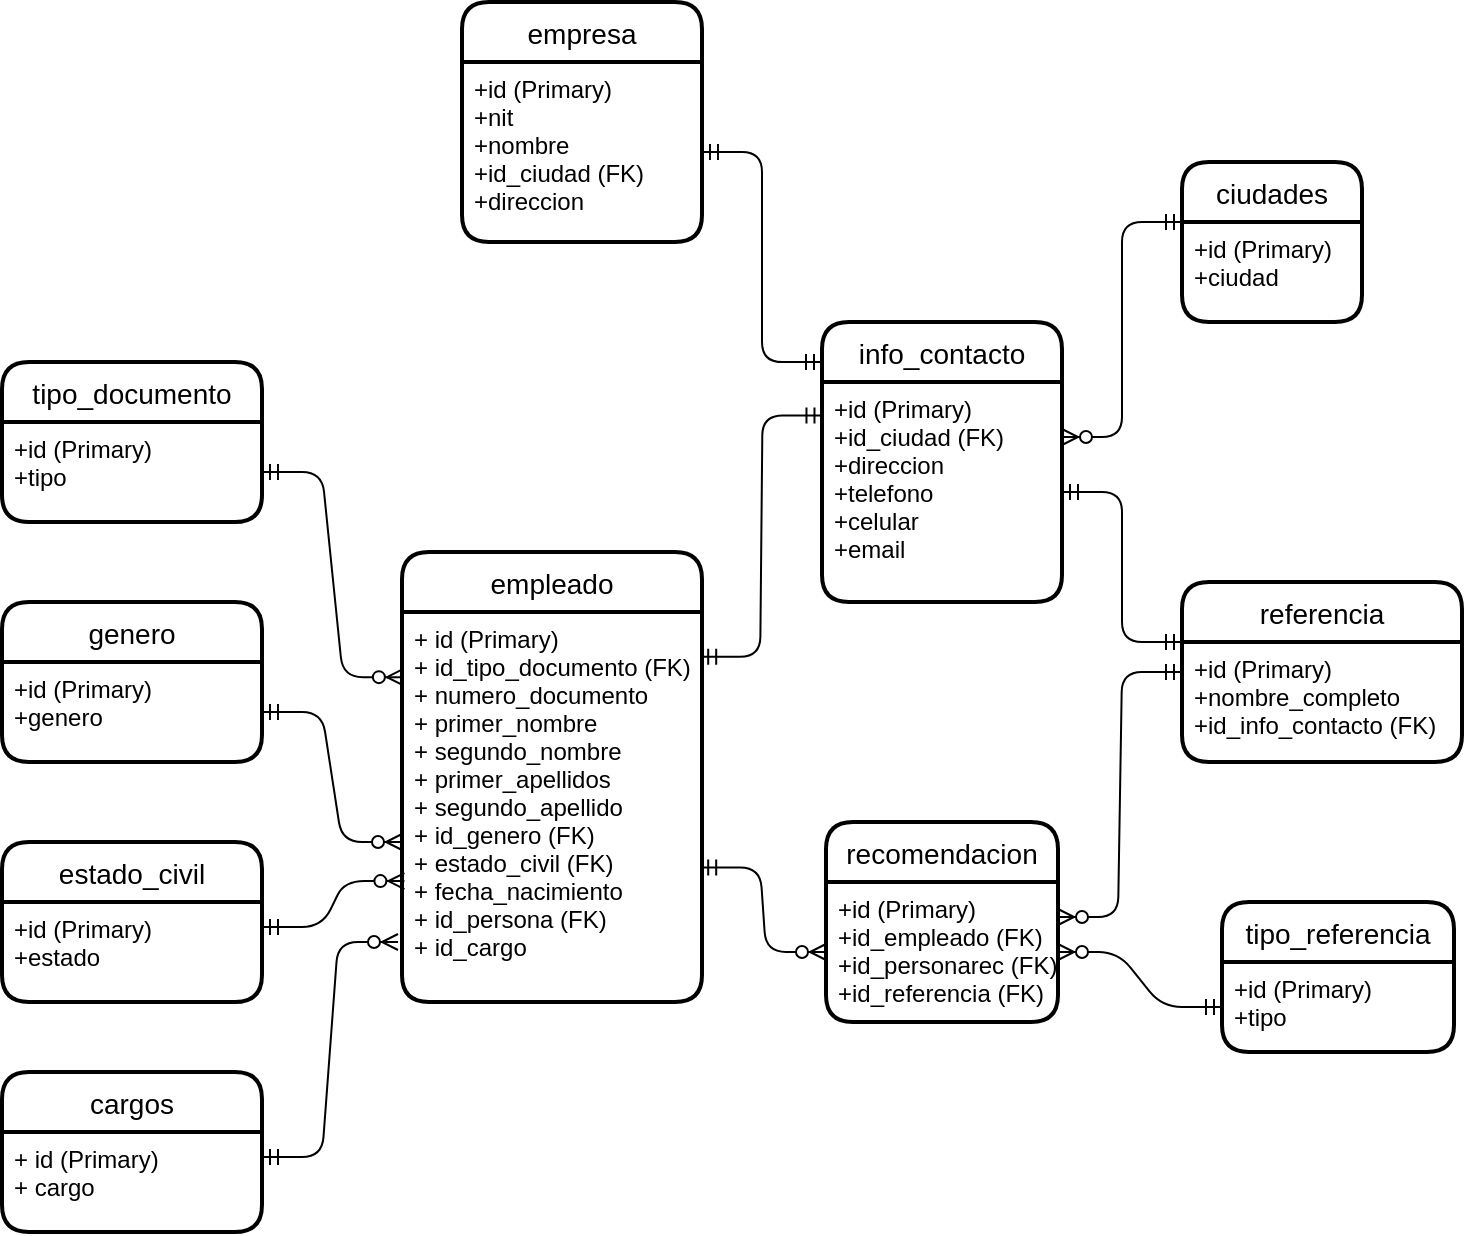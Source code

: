<mxfile version="14.9.3" type="google"><diagram id="mXrS1bWBonxSjBd5YaG2" name="Page-1"><mxGraphModel dx="1482" dy="662" grid="1" gridSize="10" guides="1" tooltips="1" connect="1" arrows="1" fold="1" page="1" pageScale="1" pageWidth="827" pageHeight="1169" math="0" shadow="0"><root><mxCell id="0"/><mxCell id="1" parent="0"/><mxCell id="XEVsGi7ddhpexTijTXXy-1" value="info_contacto" style="swimlane;childLayout=stackLayout;horizontal=1;startSize=30;horizontalStack=0;rounded=1;fontSize=14;fontStyle=0;strokeWidth=2;resizeParent=0;resizeLast=1;shadow=0;dashed=0;align=center;" parent="1" vertex="1"><mxGeometry x="440" y="210" width="120" height="140" as="geometry"/></mxCell><mxCell id="XEVsGi7ddhpexTijTXXy-2" value="+id (Primary)&#10;+id_ciudad (FK)&#10;+direccion&#10;+telefono&#10;+celular&#10;+email" style="align=left;strokeColor=none;fillColor=none;spacingLeft=4;fontSize=12;verticalAlign=top;resizable=0;rotatable=0;part=1;" parent="XEVsGi7ddhpexTijTXXy-1" vertex="1"><mxGeometry y="30" width="120" height="110" as="geometry"/></mxCell><mxCell id="XEVsGi7ddhpexTijTXXy-3" value="empleado" style="swimlane;childLayout=stackLayout;horizontal=1;startSize=30;horizontalStack=0;rounded=1;fontSize=14;fontStyle=0;strokeWidth=2;resizeParent=0;resizeLast=1;shadow=0;dashed=0;align=center;" parent="1" vertex="1"><mxGeometry x="230" y="325" width="150" height="225" as="geometry"/></mxCell><mxCell id="XEVsGi7ddhpexTijTXXy-4" value="+ id (Primary)&#10;+ id_tipo_documento (FK)&#10;+ numero_documento&#10;+ primer_nombre&#10;+ segundo_nombre&#10;+ primer_apellidos&#10;+ segundo_apellido&#10;+ id_genero (FK)&#10;+ estado_civil (FK)&#10;+ fecha_nacimiento&#10;+ id_persona (FK)&#10;+ id_cargo&#10;" style="align=left;strokeColor=none;fillColor=none;spacingLeft=4;fontSize=12;verticalAlign=top;resizable=0;rotatable=0;part=1;" parent="XEVsGi7ddhpexTijTXXy-3" vertex="1"><mxGeometry y="30" width="150" height="195" as="geometry"/></mxCell><mxCell id="XEVsGi7ddhpexTijTXXy-5" value="referencia" style="swimlane;childLayout=stackLayout;horizontal=1;startSize=30;horizontalStack=0;rounded=1;fontSize=14;fontStyle=0;strokeWidth=2;resizeParent=0;resizeLast=1;shadow=0;dashed=0;align=center;" parent="1" vertex="1"><mxGeometry x="620" y="340" width="140" height="90" as="geometry"/></mxCell><mxCell id="XEVsGi7ddhpexTijTXXy-6" value="+id (Primary)&#10;+nombre_completo&#10;+id_info_contacto (FK)" style="align=left;strokeColor=none;fillColor=none;spacingLeft=4;fontSize=12;verticalAlign=top;resizable=0;rotatable=0;part=1;" parent="XEVsGi7ddhpexTijTXXy-5" vertex="1"><mxGeometry y="30" width="140" height="60" as="geometry"/></mxCell><mxCell id="XEVsGi7ddhpexTijTXXy-10" value="recomendacion" style="swimlane;childLayout=stackLayout;horizontal=1;startSize=30;horizontalStack=0;rounded=1;fontSize=14;fontStyle=0;strokeWidth=2;resizeParent=0;resizeLast=1;shadow=0;dashed=0;align=center;" parent="1" vertex="1"><mxGeometry x="442" y="460" width="116" height="100" as="geometry"/></mxCell><mxCell id="XEVsGi7ddhpexTijTXXy-11" value="+id (Primary)&#10;+id_empleado (FK)&#10;+id_personarec (FK)&#10;+id_referencia (FK)" style="align=left;strokeColor=none;fillColor=none;spacingLeft=4;fontSize=12;verticalAlign=top;resizable=0;rotatable=0;part=1;" parent="XEVsGi7ddhpexTijTXXy-10" vertex="1"><mxGeometry y="30" width="116" height="70" as="geometry"/></mxCell><mxCell id="wrd1lslm12GH9nAupnZs-3" value="tipo_documento" style="swimlane;childLayout=stackLayout;horizontal=1;startSize=30;horizontalStack=0;rounded=1;fontSize=14;fontStyle=0;strokeWidth=2;resizeParent=0;resizeLast=1;shadow=0;dashed=0;align=center;" parent="1" vertex="1"><mxGeometry x="30" y="230" width="130" height="80" as="geometry"/></mxCell><mxCell id="wrd1lslm12GH9nAupnZs-4" value="+id (Primary)&#10;+tipo" style="align=left;strokeColor=none;fillColor=none;spacingLeft=4;fontSize=12;verticalAlign=top;resizable=0;rotatable=0;part=1;" parent="wrd1lslm12GH9nAupnZs-3" vertex="1"><mxGeometry y="30" width="130" height="50" as="geometry"/></mxCell><mxCell id="wrd1lslm12GH9nAupnZs-13" value="tipo_referencia" style="swimlane;childLayout=stackLayout;horizontal=1;startSize=30;horizontalStack=0;rounded=1;fontSize=14;fontStyle=0;strokeWidth=2;resizeParent=0;resizeLast=1;shadow=0;dashed=0;align=center;" parent="1" vertex="1"><mxGeometry x="640" y="500" width="116" height="75" as="geometry"/></mxCell><mxCell id="wrd1lslm12GH9nAupnZs-14" value="+id (Primary)&#10;+tipo" style="align=left;strokeColor=none;fillColor=none;spacingLeft=4;fontSize=12;verticalAlign=top;resizable=0;rotatable=0;part=1;" parent="wrd1lslm12GH9nAupnZs-13" vertex="1"><mxGeometry y="30" width="116" height="45" as="geometry"/></mxCell><mxCell id="wrd1lslm12GH9nAupnZs-18" value="ciudades" style="swimlane;childLayout=stackLayout;horizontal=1;startSize=30;horizontalStack=0;rounded=1;fontSize=14;fontStyle=0;strokeWidth=2;resizeParent=0;resizeLast=1;shadow=0;dashed=0;align=center;" parent="1" vertex="1"><mxGeometry x="620" y="130" width="90" height="80" as="geometry"/></mxCell><mxCell id="wrd1lslm12GH9nAupnZs-19" value="+id (Primary)&#10;+ciudad" style="align=left;strokeColor=none;fillColor=none;spacingLeft=4;fontSize=12;verticalAlign=top;resizable=0;rotatable=0;part=1;" parent="wrd1lslm12GH9nAupnZs-18" vertex="1"><mxGeometry y="30" width="90" height="50" as="geometry"/></mxCell><mxCell id="wrd1lslm12GH9nAupnZs-21" value="estado_civil" style="swimlane;childLayout=stackLayout;horizontal=1;startSize=30;horizontalStack=0;rounded=1;fontSize=14;fontStyle=0;strokeWidth=2;resizeParent=0;resizeLast=1;shadow=0;dashed=0;align=center;" parent="1" vertex="1"><mxGeometry x="30" y="470" width="130" height="80" as="geometry"/></mxCell><mxCell id="wrd1lslm12GH9nAupnZs-22" value="+id (Primary)&#10;+estado" style="align=left;strokeColor=none;fillColor=none;spacingLeft=4;fontSize=12;verticalAlign=top;resizable=0;rotatable=0;part=1;" parent="wrd1lslm12GH9nAupnZs-21" vertex="1"><mxGeometry y="30" width="130" height="50" as="geometry"/></mxCell><mxCell id="wrd1lslm12GH9nAupnZs-24" value="genero" style="swimlane;childLayout=stackLayout;horizontal=1;startSize=30;horizontalStack=0;rounded=1;fontSize=14;fontStyle=0;strokeWidth=2;resizeParent=0;resizeLast=1;shadow=0;dashed=0;align=center;" parent="1" vertex="1"><mxGeometry x="30" y="350" width="130" height="80" as="geometry"/></mxCell><mxCell id="wrd1lslm12GH9nAupnZs-25" value="+id (Primary)&#10;+genero" style="align=left;strokeColor=none;fillColor=none;spacingLeft=4;fontSize=12;verticalAlign=top;resizable=0;rotatable=0;part=1;" parent="wrd1lslm12GH9nAupnZs-24" vertex="1"><mxGeometry y="30" width="130" height="50" as="geometry"/></mxCell><mxCell id="wrd1lslm12GH9nAupnZs-34" value="empresa" style="swimlane;childLayout=stackLayout;horizontal=1;startSize=30;horizontalStack=0;rounded=1;fontSize=14;fontStyle=0;strokeWidth=2;resizeParent=0;resizeLast=1;shadow=0;dashed=0;align=center;" parent="1" vertex="1"><mxGeometry x="260" y="50" width="120" height="120" as="geometry"/></mxCell><mxCell id="wrd1lslm12GH9nAupnZs-35" value="+id (Primary)&#10;+nit&#10;+nombre&#10;+id_ciudad (FK)&#10;+direccion" style="align=left;strokeColor=none;fillColor=none;spacingLeft=4;fontSize=12;verticalAlign=top;resizable=0;rotatable=0;part=1;" parent="wrd1lslm12GH9nAupnZs-34" vertex="1"><mxGeometry y="30" width="120" height="90" as="geometry"/></mxCell><mxCell id="wrd1lslm12GH9nAupnZs-39" value="" style="edgeStyle=entityRelationEdgeStyle;fontSize=12;html=1;endArrow=ERzeroToMany;startArrow=ERmandOne;exitX=1;exitY=0.5;exitDx=0;exitDy=0;entryX=0.003;entryY=0.167;entryDx=0;entryDy=0;entryPerimeter=0;" parent="1" source="wrd1lslm12GH9nAupnZs-4" target="XEVsGi7ddhpexTijTXXy-4" edge="1"><mxGeometry width="100" height="100" relative="1" as="geometry"><mxPoint x="170" y="290" as="sourcePoint"/><mxPoint x="490" y="290" as="targetPoint"/></mxGeometry></mxCell><mxCell id="wrd1lslm12GH9nAupnZs-43" value="" style="edgeStyle=entityRelationEdgeStyle;fontSize=12;html=1;endArrow=ERmandOne;startArrow=ERmandOne;exitX=0.994;exitY=0.115;exitDx=0;exitDy=0;exitPerimeter=0;entryX=0.002;entryY=0.152;entryDx=0;entryDy=0;entryPerimeter=0;" parent="1" source="XEVsGi7ddhpexTijTXXy-4" target="XEVsGi7ddhpexTijTXXy-2" edge="1"><mxGeometry width="100" height="100" relative="1" as="geometry"><mxPoint x="390" y="390" as="sourcePoint"/><mxPoint x="490" y="290" as="targetPoint"/></mxGeometry></mxCell><mxCell id="wrd1lslm12GH9nAupnZs-45" value="" style="edgeStyle=entityRelationEdgeStyle;fontSize=12;html=1;endArrow=ERzeroToMany;startArrow=ERmandOne;exitX=0;exitY=0.5;exitDx=0;exitDy=0;entryX=1;entryY=0.5;entryDx=0;entryDy=0;" parent="1" source="wrd1lslm12GH9nAupnZs-14" target="XEVsGi7ddhpexTijTXXy-11" edge="1"><mxGeometry width="100" height="100" relative="1" as="geometry"><mxPoint x="390" y="390" as="sourcePoint"/><mxPoint x="490" y="290" as="targetPoint"/></mxGeometry></mxCell><mxCell id="wrd1lslm12GH9nAupnZs-46" value="" style="edgeStyle=entityRelationEdgeStyle;fontSize=12;html=1;endArrow=ERzeroToMany;startArrow=ERmandOne;exitX=1;exitY=0.5;exitDx=0;exitDy=0;" parent="1" source="wrd1lslm12GH9nAupnZs-25" edge="1"><mxGeometry width="100" height="100" relative="1" as="geometry"><mxPoint x="390" y="390" as="sourcePoint"/><mxPoint x="230" y="470" as="targetPoint"/></mxGeometry></mxCell><mxCell id="wrd1lslm12GH9nAupnZs-47" value="" style="edgeStyle=entityRelationEdgeStyle;fontSize=12;html=1;endArrow=ERzeroToMany;startArrow=ERmandOne;exitX=1;exitY=0.25;exitDx=0;exitDy=0;entryX=0.008;entryY=0.69;entryDx=0;entryDy=0;entryPerimeter=0;" parent="1" source="wrd1lslm12GH9nAupnZs-22" target="XEVsGi7ddhpexTijTXXy-4" edge="1"><mxGeometry width="100" height="100" relative="1" as="geometry"><mxPoint x="390" y="390" as="sourcePoint"/><mxPoint x="490" y="290" as="targetPoint"/></mxGeometry></mxCell><mxCell id="wrd1lslm12GH9nAupnZs-48" value="" style="edgeStyle=entityRelationEdgeStyle;fontSize=12;html=1;endArrow=ERzeroToMany;startArrow=ERmandOne;exitX=0.994;exitY=0.655;exitDx=0;exitDy=0;exitPerimeter=0;" parent="1" source="XEVsGi7ddhpexTijTXXy-4" target="XEVsGi7ddhpexTijTXXy-11" edge="1"><mxGeometry width="100" height="100" relative="1" as="geometry"><mxPoint x="390" y="390" as="sourcePoint"/><mxPoint x="490" y="290" as="targetPoint"/></mxGeometry></mxCell><mxCell id="wrd1lslm12GH9nAupnZs-49" value="" style="edgeStyle=entityRelationEdgeStyle;fontSize=12;html=1;endArrow=ERzeroToMany;startArrow=ERmandOne;entryX=1;entryY=0.25;entryDx=0;entryDy=0;exitX=0;exitY=0.25;exitDx=0;exitDy=0;" parent="1" source="XEVsGi7ddhpexTijTXXy-6" target="XEVsGi7ddhpexTijTXXy-11" edge="1"><mxGeometry width="100" height="100" relative="1" as="geometry"><mxPoint x="520" y="400" as="sourcePoint"/><mxPoint x="490" y="290" as="targetPoint"/></mxGeometry></mxCell><mxCell id="wrd1lslm12GH9nAupnZs-51" value="" style="edgeStyle=entityRelationEdgeStyle;fontSize=12;html=1;endArrow=ERmandOne;startArrow=ERmandOne;entryX=0;entryY=0;entryDx=0;entryDy=0;" parent="1" source="XEVsGi7ddhpexTijTXXy-2" target="XEVsGi7ddhpexTijTXXy-6" edge="1"><mxGeometry width="100" height="100" relative="1" as="geometry"><mxPoint x="390" y="390" as="sourcePoint"/><mxPoint x="490" y="290" as="targetPoint"/></mxGeometry></mxCell><mxCell id="yHK85Ws2y-J7-4ml9wQn-3" value="" style="edgeStyle=entityRelationEdgeStyle;fontSize=12;html=1;endArrow=ERmandOne;startArrow=ERmandOne;exitX=1;exitY=0.5;exitDx=0;exitDy=0;" edge="1" parent="1" source="wrd1lslm12GH9nAupnZs-35"><mxGeometry width="100" height="100" relative="1" as="geometry"><mxPoint x="389.1" y="385.125" as="sourcePoint"/><mxPoint x="440" y="230" as="targetPoint"/></mxGeometry></mxCell><mxCell id="yHK85Ws2y-J7-4ml9wQn-4" value="" style="edgeStyle=entityRelationEdgeStyle;fontSize=12;html=1;endArrow=ERzeroToMany;startArrow=ERmandOne;exitX=0;exitY=0;exitDx=0;exitDy=0;entryX=1;entryY=0.25;entryDx=0;entryDy=0;" edge="1" parent="1" source="wrd1lslm12GH9nAupnZs-19" target="XEVsGi7ddhpexTijTXXy-2"><mxGeometry width="100" height="100" relative="1" as="geometry"><mxPoint x="600" y="140" as="sourcePoint"/><mxPoint x="620" y="250" as="targetPoint"/></mxGeometry></mxCell><mxCell id="yHK85Ws2y-J7-4ml9wQn-7" value="cargos" style="swimlane;childLayout=stackLayout;horizontal=1;startSize=30;horizontalStack=0;rounded=1;fontSize=14;fontStyle=0;strokeWidth=2;resizeParent=0;resizeLast=1;shadow=0;dashed=0;align=center;" vertex="1" parent="1"><mxGeometry x="30" y="585" width="130" height="80" as="geometry"/></mxCell><mxCell id="yHK85Ws2y-J7-4ml9wQn-8" value="+ id (Primary)&#10;+ cargo" style="align=left;strokeColor=none;fillColor=none;spacingLeft=4;fontSize=12;verticalAlign=top;resizable=0;rotatable=0;part=1;" vertex="1" parent="yHK85Ws2y-J7-4ml9wQn-7"><mxGeometry y="30" width="130" height="50" as="geometry"/></mxCell><mxCell id="yHK85Ws2y-J7-4ml9wQn-9" value="" style="edgeStyle=entityRelationEdgeStyle;fontSize=12;html=1;endArrow=ERzeroToMany;startArrow=ERmandOne;exitX=1;exitY=0.25;exitDx=0;exitDy=0;" edge="1" parent="1" source="yHK85Ws2y-J7-4ml9wQn-8"><mxGeometry width="100" height="100" relative="1" as="geometry"><mxPoint x="170" y="522.5" as="sourcePoint"/><mxPoint x="228" y="520" as="targetPoint"/></mxGeometry></mxCell></root></mxGraphModel></diagram></mxfile>